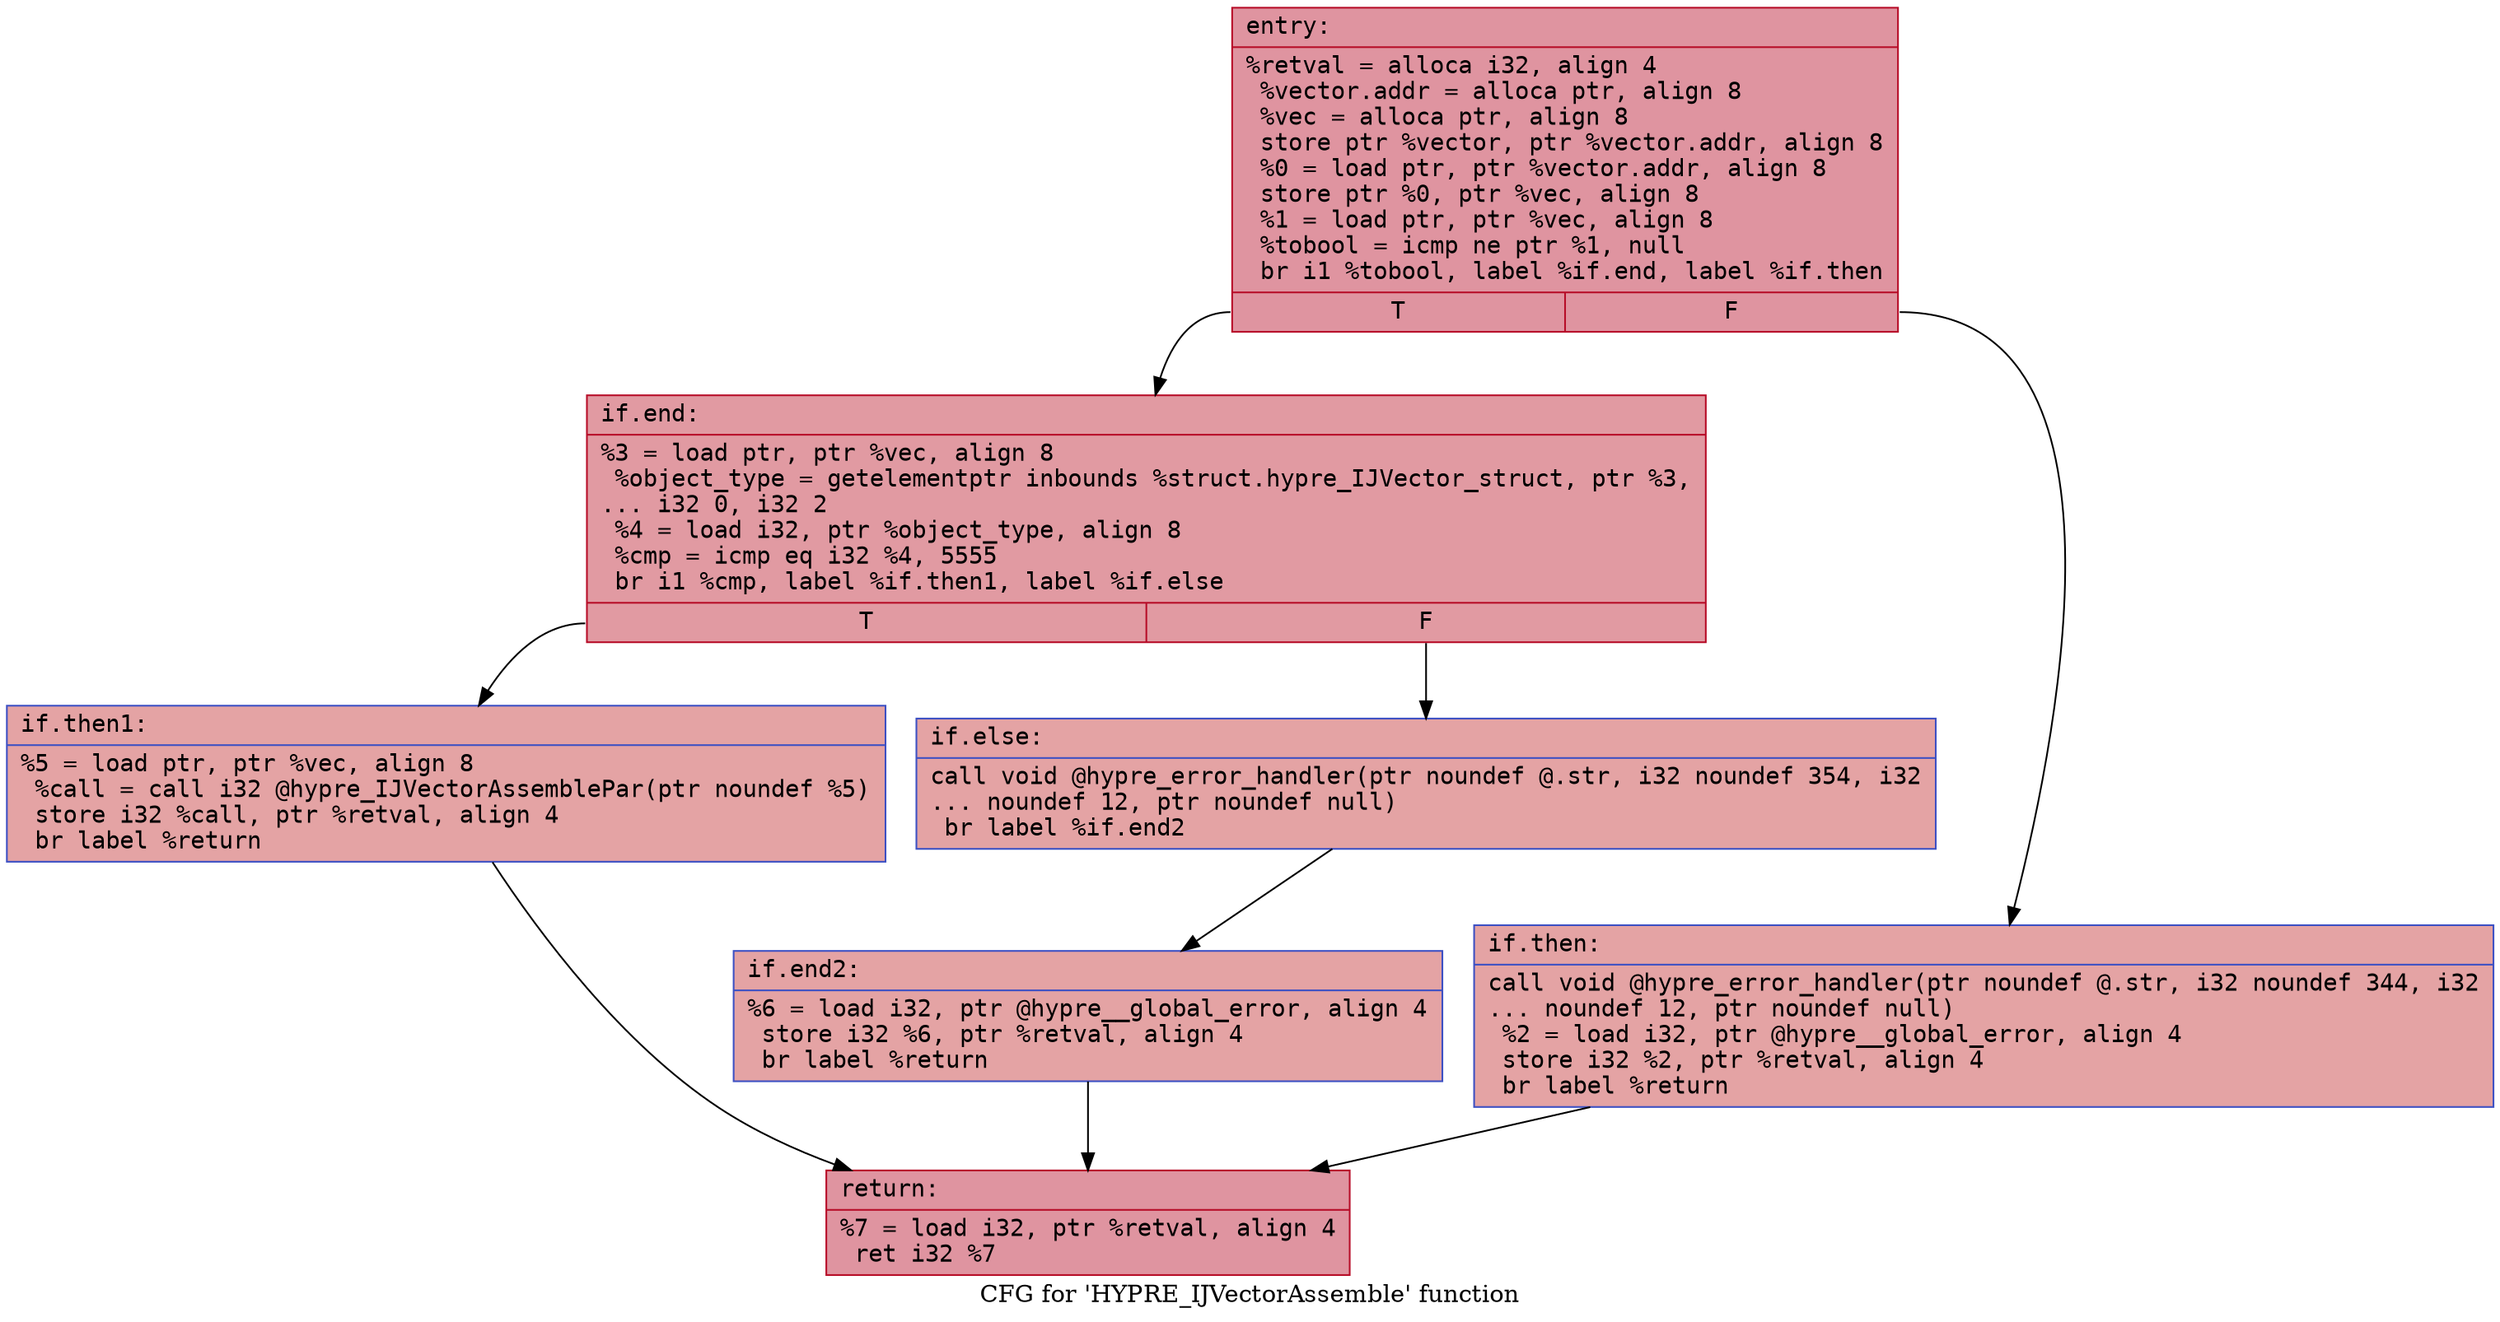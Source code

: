digraph "CFG for 'HYPRE_IJVectorAssemble' function" {
	label="CFG for 'HYPRE_IJVectorAssemble' function";

	Node0x5578cb16dc50 [shape=record,color="#b70d28ff", style=filled, fillcolor="#b70d2870" fontname="Courier",label="{entry:\l|  %retval = alloca i32, align 4\l  %vector.addr = alloca ptr, align 8\l  %vec = alloca ptr, align 8\l  store ptr %vector, ptr %vector.addr, align 8\l  %0 = load ptr, ptr %vector.addr, align 8\l  store ptr %0, ptr %vec, align 8\l  %1 = load ptr, ptr %vec, align 8\l  %tobool = icmp ne ptr %1, null\l  br i1 %tobool, label %if.end, label %if.then\l|{<s0>T|<s1>F}}"];
	Node0x5578cb16dc50:s0 -> Node0x5578cb16e0b0[tooltip="entry -> if.end\nProbability 62.50%" ];
	Node0x5578cb16dc50:s1 -> Node0x5578cb16e120[tooltip="entry -> if.then\nProbability 37.50%" ];
	Node0x5578cb16e120 [shape=record,color="#3d50c3ff", style=filled, fillcolor="#c32e3170" fontname="Courier",label="{if.then:\l|  call void @hypre_error_handler(ptr noundef @.str, i32 noundef 344, i32\l... noundef 12, ptr noundef null)\l  %2 = load i32, ptr @hypre__global_error, align 4\l  store i32 %2, ptr %retval, align 4\l  br label %return\l}"];
	Node0x5578cb16e120 -> Node0x5578cb16e580[tooltip="if.then -> return\nProbability 100.00%" ];
	Node0x5578cb16e0b0 [shape=record,color="#b70d28ff", style=filled, fillcolor="#bb1b2c70" fontname="Courier",label="{if.end:\l|  %3 = load ptr, ptr %vec, align 8\l  %object_type = getelementptr inbounds %struct.hypre_IJVector_struct, ptr %3,\l... i32 0, i32 2\l  %4 = load i32, ptr %object_type, align 8\l  %cmp = icmp eq i32 %4, 5555\l  br i1 %cmp, label %if.then1, label %if.else\l|{<s0>T|<s1>F}}"];
	Node0x5578cb16e0b0:s0 -> Node0x5578cb16e890[tooltip="if.end -> if.then1\nProbability 50.00%" ];
	Node0x5578cb16e0b0:s1 -> Node0x5578cb16e8e0[tooltip="if.end -> if.else\nProbability 50.00%" ];
	Node0x5578cb16e890 [shape=record,color="#3d50c3ff", style=filled, fillcolor="#c32e3170" fontname="Courier",label="{if.then1:\l|  %5 = load ptr, ptr %vec, align 8\l  %call = call i32 @hypre_IJVectorAssemblePar(ptr noundef %5)\l  store i32 %call, ptr %retval, align 4\l  br label %return\l}"];
	Node0x5578cb16e890 -> Node0x5578cb16e580[tooltip="if.then1 -> return\nProbability 100.00%" ];
	Node0x5578cb16e8e0 [shape=record,color="#3d50c3ff", style=filled, fillcolor="#c32e3170" fontname="Courier",label="{if.else:\l|  call void @hypre_error_handler(ptr noundef @.str, i32 noundef 354, i32\l... noundef 12, ptr noundef null)\l  br label %if.end2\l}"];
	Node0x5578cb16e8e0 -> Node0x5578cb16f030[tooltip="if.else -> if.end2\nProbability 100.00%" ];
	Node0x5578cb16f030 [shape=record,color="#3d50c3ff", style=filled, fillcolor="#c32e3170" fontname="Courier",label="{if.end2:\l|  %6 = load i32, ptr @hypre__global_error, align 4\l  store i32 %6, ptr %retval, align 4\l  br label %return\l}"];
	Node0x5578cb16f030 -> Node0x5578cb16e580[tooltip="if.end2 -> return\nProbability 100.00%" ];
	Node0x5578cb16e580 [shape=record,color="#b70d28ff", style=filled, fillcolor="#b70d2870" fontname="Courier",label="{return:\l|  %7 = load i32, ptr %retval, align 4\l  ret i32 %7\l}"];
}

